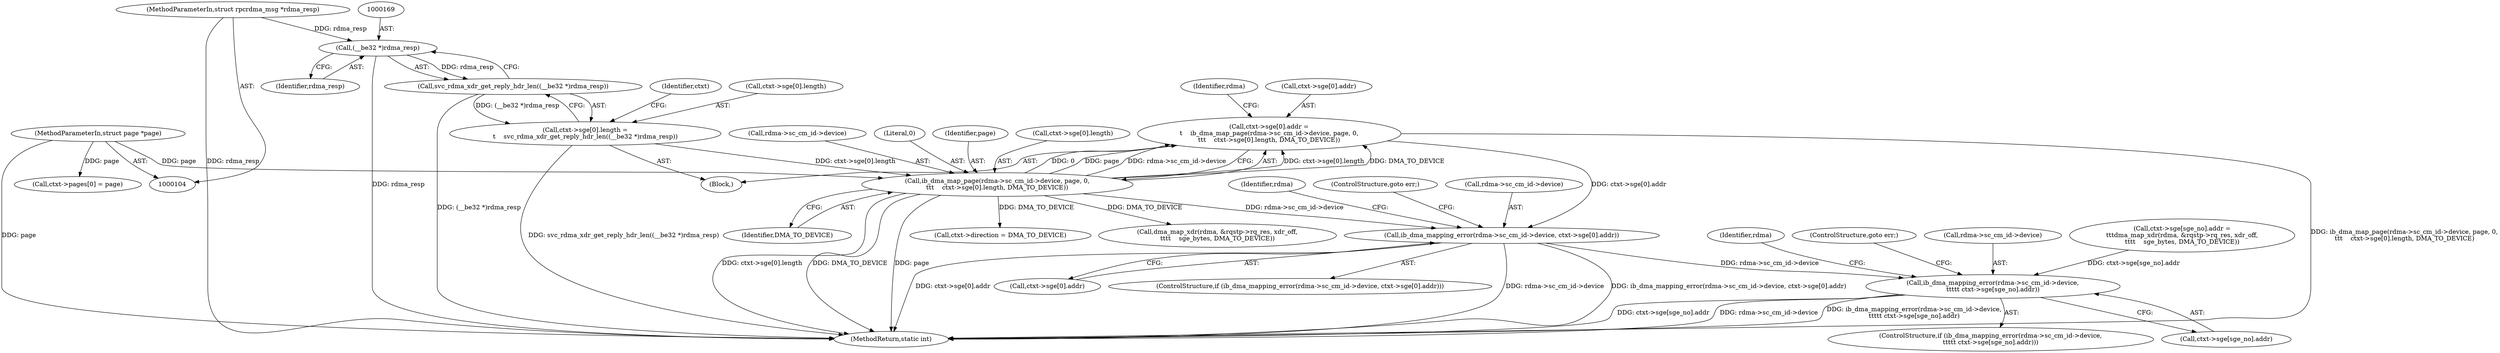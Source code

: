digraph "1_linux_c70422f760c120480fee4de6c38804c72aa26bc1_32@array" {
"1000171" [label="(Call,ctxt->sge[0].addr =\n\t    ib_dma_map_page(rdma->sc_cm_id->device, page, 0,\n\t\t\t    ctxt->sge[0].length, DMA_TO_DEVICE))"];
"1000179" [label="(Call,ib_dma_map_page(rdma->sc_cm_id->device, page, 0,\n\t\t\t    ctxt->sge[0].length, DMA_TO_DEVICE))"];
"1000107" [label="(MethodParameterIn,struct page *page)"];
"1000159" [label="(Call,ctxt->sge[0].length =\n\t    svc_rdma_xdr_get_reply_hdr_len((__be32 *)rdma_resp))"];
"1000167" [label="(Call,svc_rdma_xdr_get_reply_hdr_len((__be32 *)rdma_resp))"];
"1000168" [label="(Call,(__be32 *)rdma_resp)"];
"1000108" [label="(MethodParameterIn,struct rpcrdma_msg *rdma_resp)"];
"1000196" [label="(Call,ib_dma_mapping_error(rdma->sc_cm_id->device, ctxt->sge[0].addr))"];
"1000271" [label="(Call,ib_dma_mapping_error(rdma->sc_cm_id->device,\n\t\t\t\t\t ctxt->sge[sge_no].addr))"];
"1000199" [label="(Identifier,rdma)"];
"1000213" [label="(Call,ctxt->direction = DMA_TO_DEVICE)"];
"1000175" [label="(Identifier,ctxt)"];
"1000170" [label="(Identifier,rdma_resp)"];
"1000211" [label="(Identifier,rdma)"];
"1000271" [label="(Call,ib_dma_mapping_error(rdma->sc_cm_id->device,\n\t\t\t\t\t ctxt->sge[sge_no].addr))"];
"1000202" [label="(Call,ctxt->sge[0].addr)"];
"1000286" [label="(Identifier,rdma)"];
"1000160" [label="(Call,ctxt->sge[0].length)"];
"1000172" [label="(Call,ctxt->sge[0].addr)"];
"1000159" [label="(Call,ctxt->sge[0].length =\n\t    svc_rdma_xdr_get_reply_hdr_len((__be32 *)rdma_resp))"];
"1000258" [label="(Call,dma_map_xdr(rdma, &rqstp->rq_res, xdr_off,\n\t\t\t\t    sge_bytes, DMA_TO_DEVICE))"];
"1000167" [label="(Call,svc_rdma_xdr_get_reply_hdr_len((__be32 *)rdma_resp))"];
"1000180" [label="(Call,rdma->sc_cm_id->device)"];
"1000134" [label="(Call,ctxt->pages[0] = page)"];
"1000171" [label="(Call,ctxt->sge[0].addr =\n\t    ib_dma_map_page(rdma->sc_cm_id->device, page, 0,\n\t\t\t    ctxt->sge[0].length, DMA_TO_DEVICE))"];
"1000270" [label="(ControlStructure,if (ib_dma_mapping_error(rdma->sc_cm_id->device,\n\t\t\t\t\t ctxt->sge[sge_no].addr)))"];
"1000186" [label="(Literal,0)"];
"1000185" [label="(Identifier,page)"];
"1000168" [label="(Call,(__be32 *)rdma_resp)"];
"1000284" [label="(ControlStructure,goto err;)"];
"1000209" [label="(ControlStructure,goto err;)"];
"1000277" [label="(Call,ctxt->sge[sge_no].addr)"];
"1000187" [label="(Call,ctxt->sge[0].length)"];
"1000107" [label="(MethodParameterIn,struct page *page)"];
"1000196" [label="(Call,ib_dma_mapping_error(rdma->sc_cm_id->device, ctxt->sge[0].addr))"];
"1000272" [label="(Call,rdma->sc_cm_id->device)"];
"1000194" [label="(Identifier,DMA_TO_DEVICE)"];
"1000112" [label="(Block,)"];
"1000250" [label="(Call,ctxt->sge[sge_no].addr =\n\t\t\tdma_map_xdr(rdma, &rqstp->rq_res, xdr_off,\n\t\t\t\t    sge_bytes, DMA_TO_DEVICE))"];
"1000179" [label="(Call,ib_dma_map_page(rdma->sc_cm_id->device, page, 0,\n\t\t\t    ctxt->sge[0].length, DMA_TO_DEVICE))"];
"1000197" [label="(Call,rdma->sc_cm_id->device)"];
"1000195" [label="(ControlStructure,if (ib_dma_mapping_error(rdma->sc_cm_id->device, ctxt->sge[0].addr)))"];
"1000108" [label="(MethodParameterIn,struct rpcrdma_msg *rdma_resp)"];
"1000460" [label="(MethodReturn,static int)"];
"1000171" -> "1000112"  [label="AST: "];
"1000171" -> "1000179"  [label="CFG: "];
"1000172" -> "1000171"  [label="AST: "];
"1000179" -> "1000171"  [label="AST: "];
"1000199" -> "1000171"  [label="CFG: "];
"1000171" -> "1000460"  [label="DDG: ib_dma_map_page(rdma->sc_cm_id->device, page, 0,\n\t\t\t    ctxt->sge[0].length, DMA_TO_DEVICE)"];
"1000179" -> "1000171"  [label="DDG: ctxt->sge[0].length"];
"1000179" -> "1000171"  [label="DDG: DMA_TO_DEVICE"];
"1000179" -> "1000171"  [label="DDG: 0"];
"1000179" -> "1000171"  [label="DDG: page"];
"1000179" -> "1000171"  [label="DDG: rdma->sc_cm_id->device"];
"1000171" -> "1000196"  [label="DDG: ctxt->sge[0].addr"];
"1000179" -> "1000194"  [label="CFG: "];
"1000180" -> "1000179"  [label="AST: "];
"1000185" -> "1000179"  [label="AST: "];
"1000186" -> "1000179"  [label="AST: "];
"1000187" -> "1000179"  [label="AST: "];
"1000194" -> "1000179"  [label="AST: "];
"1000179" -> "1000460"  [label="DDG: ctxt->sge[0].length"];
"1000179" -> "1000460"  [label="DDG: DMA_TO_DEVICE"];
"1000179" -> "1000460"  [label="DDG: page"];
"1000107" -> "1000179"  [label="DDG: page"];
"1000159" -> "1000179"  [label="DDG: ctxt->sge[0].length"];
"1000179" -> "1000196"  [label="DDG: rdma->sc_cm_id->device"];
"1000179" -> "1000213"  [label="DDG: DMA_TO_DEVICE"];
"1000179" -> "1000258"  [label="DDG: DMA_TO_DEVICE"];
"1000107" -> "1000104"  [label="AST: "];
"1000107" -> "1000460"  [label="DDG: page"];
"1000107" -> "1000134"  [label="DDG: page"];
"1000159" -> "1000112"  [label="AST: "];
"1000159" -> "1000167"  [label="CFG: "];
"1000160" -> "1000159"  [label="AST: "];
"1000167" -> "1000159"  [label="AST: "];
"1000175" -> "1000159"  [label="CFG: "];
"1000159" -> "1000460"  [label="DDG: svc_rdma_xdr_get_reply_hdr_len((__be32 *)rdma_resp)"];
"1000167" -> "1000159"  [label="DDG: (__be32 *)rdma_resp"];
"1000167" -> "1000168"  [label="CFG: "];
"1000168" -> "1000167"  [label="AST: "];
"1000167" -> "1000460"  [label="DDG: (__be32 *)rdma_resp"];
"1000168" -> "1000167"  [label="DDG: rdma_resp"];
"1000168" -> "1000170"  [label="CFG: "];
"1000169" -> "1000168"  [label="AST: "];
"1000170" -> "1000168"  [label="AST: "];
"1000168" -> "1000460"  [label="DDG: rdma_resp"];
"1000108" -> "1000168"  [label="DDG: rdma_resp"];
"1000108" -> "1000104"  [label="AST: "];
"1000108" -> "1000460"  [label="DDG: rdma_resp"];
"1000196" -> "1000195"  [label="AST: "];
"1000196" -> "1000202"  [label="CFG: "];
"1000197" -> "1000196"  [label="AST: "];
"1000202" -> "1000196"  [label="AST: "];
"1000209" -> "1000196"  [label="CFG: "];
"1000211" -> "1000196"  [label="CFG: "];
"1000196" -> "1000460"  [label="DDG: rdma->sc_cm_id->device"];
"1000196" -> "1000460"  [label="DDG: ib_dma_mapping_error(rdma->sc_cm_id->device, ctxt->sge[0].addr)"];
"1000196" -> "1000460"  [label="DDG: ctxt->sge[0].addr"];
"1000196" -> "1000271"  [label="DDG: rdma->sc_cm_id->device"];
"1000271" -> "1000270"  [label="AST: "];
"1000271" -> "1000277"  [label="CFG: "];
"1000272" -> "1000271"  [label="AST: "];
"1000277" -> "1000271"  [label="AST: "];
"1000284" -> "1000271"  [label="CFG: "];
"1000286" -> "1000271"  [label="CFG: "];
"1000271" -> "1000460"  [label="DDG: ctxt->sge[sge_no].addr"];
"1000271" -> "1000460"  [label="DDG: rdma->sc_cm_id->device"];
"1000271" -> "1000460"  [label="DDG: ib_dma_mapping_error(rdma->sc_cm_id->device,\n\t\t\t\t\t ctxt->sge[sge_no].addr)"];
"1000250" -> "1000271"  [label="DDG: ctxt->sge[sge_no].addr"];
}
